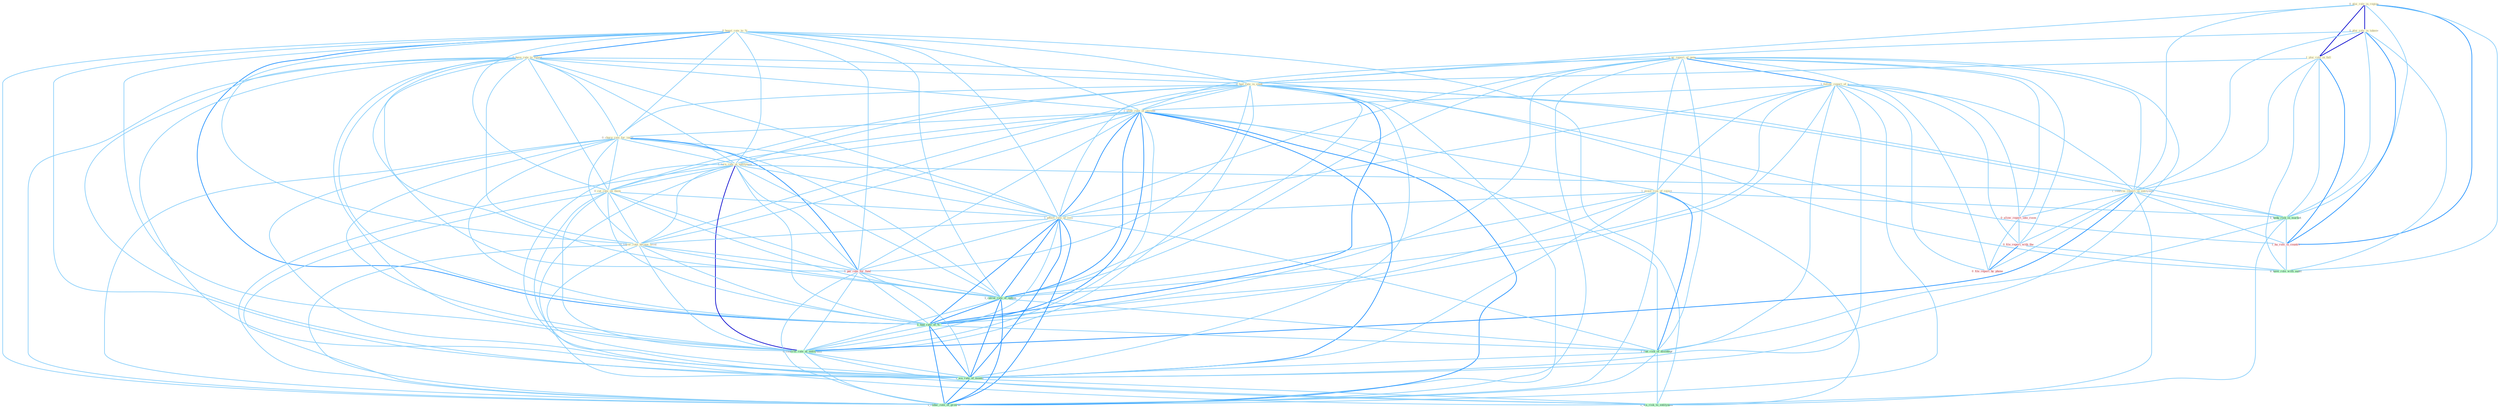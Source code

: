 Graph G{ 
    node
    [shape=polygon,style=filled,width=.5,height=.06,color="#BDFCC9",fixedsize=true,fontsize=4,
    fontcolor="#2f4f4f"];
    {node
    [color="#ffffe0", fontcolor="#8b7d6b"] "0_boost_rate_to_% " "0_plai_role_in_region " "0_have_rate_to_extent " "1_ar_report_of_gene " "0_plai_role_in_takeov " "1_plai_role_in_fall " "1_follow_report_of_a " "0_had_rate_in_studi " "1_slow_rate_of_increas " "0_charg_rate_for_insur " "1_turn_rate_at_entitynam " "1_avoid_risk_of_reject " "0_cut_rate_on_them " "1_confirm_report_in_entitynam " "1_affect_rate_of_issu " "0_lower_rate_becaus_level "}
{node [color="#fff0f5", fontcolor="#b22222"] "1_pai_rate_for_fund " "0_allow_report_into_room " "1_ha_role_in_countri " "0_file_report_with_the " "0_file_report_by_phone "}
edge [color="#B0E2FF"];

	"0_boost_rate_to_% " -- "0_have_rate_to_extent " [w="2", color="#1e90ff" , len=0.8];
	"0_boost_rate_to_% " -- "0_had_rate_in_studi " [w="1", color="#87cefa" ];
	"0_boost_rate_to_% " -- "1_slow_rate_of_increas " [w="1", color="#87cefa" ];
	"0_boost_rate_to_% " -- "0_charg_rate_for_insur " [w="1", color="#87cefa" ];
	"0_boost_rate_to_% " -- "1_turn_rate_at_entitynam " [w="1", color="#87cefa" ];
	"0_boost_rate_to_% " -- "0_cut_rate_on_them " [w="1", color="#87cefa" ];
	"0_boost_rate_to_% " -- "1_affect_rate_of_issu " [w="1", color="#87cefa" ];
	"0_boost_rate_to_% " -- "0_lower_rate_becaus_level " [w="1", color="#87cefa" ];
	"0_boost_rate_to_% " -- "1_pai_rate_for_fund " [w="1", color="#87cefa" ];
	"0_boost_rate_to_% " -- "1_calcul_rate_of_option " [w="1", color="#87cefa" ];
	"0_boost_rate_to_% " -- "1_had_rate_of_% " [w="2", color="#1e90ff" , len=0.8];
	"0_boost_rate_to_% " -- "0_confirm_rate_at_entitynam " [w="1", color="#87cefa" ];
	"0_boost_rate_to_% " -- "1_wa_rate_of_month " [w="1", color="#87cefa" ];
	"0_boost_rate_to_% " -- "1_wa_risk_to_entitynam " [w="1", color="#87cefa" ];
	"0_boost_rate_to_% " -- "1_reduc_rate_of_growth " [w="1", color="#87cefa" ];
	"0_plai_role_in_region " -- "0_plai_role_in_takeov " [w="3", color="#0000cd" , len=0.6];
	"0_plai_role_in_region " -- "1_plai_role_in_fall " [w="3", color="#0000cd" , len=0.6];
	"0_plai_role_in_region " -- "0_had_rate_in_studi " [w="1", color="#87cefa" ];
	"0_plai_role_in_region " -- "1_confirm_report_in_entitynam " [w="1", color="#87cefa" ];
	"0_plai_role_in_region " -- "1_hedg_risk_in_market " [w="1", color="#87cefa" ];
	"0_plai_role_in_region " -- "1_ha_role_in_countri " [w="2", color="#1e90ff" , len=0.8];
	"0_plai_role_in_region " -- "0_have_role_with_audit " [w="1", color="#87cefa" ];
	"0_have_rate_to_extent " -- "0_had_rate_in_studi " [w="1", color="#87cefa" ];
	"0_have_rate_to_extent " -- "1_slow_rate_of_increas " [w="1", color="#87cefa" ];
	"0_have_rate_to_extent " -- "0_charg_rate_for_insur " [w="1", color="#87cefa" ];
	"0_have_rate_to_extent " -- "1_turn_rate_at_entitynam " [w="1", color="#87cefa" ];
	"0_have_rate_to_extent " -- "0_cut_rate_on_them " [w="1", color="#87cefa" ];
	"0_have_rate_to_extent " -- "1_affect_rate_of_issu " [w="1", color="#87cefa" ];
	"0_have_rate_to_extent " -- "0_lower_rate_becaus_level " [w="1", color="#87cefa" ];
	"0_have_rate_to_extent " -- "1_pai_rate_for_fund " [w="1", color="#87cefa" ];
	"0_have_rate_to_extent " -- "1_calcul_rate_of_option " [w="1", color="#87cefa" ];
	"0_have_rate_to_extent " -- "1_had_rate_of_% " [w="1", color="#87cefa" ];
	"0_have_rate_to_extent " -- "0_confirm_rate_at_entitynam " [w="1", color="#87cefa" ];
	"0_have_rate_to_extent " -- "0_have_role_with_audit " [w="1", color="#87cefa" ];
	"0_have_rate_to_extent " -- "1_wa_rate_of_month " [w="1", color="#87cefa" ];
	"0_have_rate_to_extent " -- "1_wa_risk_to_entitynam " [w="1", color="#87cefa" ];
	"0_have_rate_to_extent " -- "1_reduc_rate_of_growth " [w="1", color="#87cefa" ];
	"1_ar_report_of_gene " -- "1_follow_report_of_a " [w="2", color="#1e90ff" , len=0.8];
	"1_ar_report_of_gene " -- "1_slow_rate_of_increas " [w="1", color="#87cefa" ];
	"1_ar_report_of_gene " -- "1_avoid_risk_of_reject " [w="1", color="#87cefa" ];
	"1_ar_report_of_gene " -- "1_confirm_report_in_entitynam " [w="1", color="#87cefa" ];
	"1_ar_report_of_gene " -- "1_affect_rate_of_issu " [w="1", color="#87cefa" ];
	"1_ar_report_of_gene " -- "0_allow_report_into_room " [w="1", color="#87cefa" ];
	"1_ar_report_of_gene " -- "0_file_report_with_the " [w="1", color="#87cefa" ];
	"1_ar_report_of_gene " -- "1_calcul_rate_of_option " [w="1", color="#87cefa" ];
	"1_ar_report_of_gene " -- "1_had_rate_of_% " [w="1", color="#87cefa" ];
	"1_ar_report_of_gene " -- "0_file_report_by_phone " [w="1", color="#87cefa" ];
	"1_ar_report_of_gene " -- "1_run_risk_of_disintegr " [w="1", color="#87cefa" ];
	"1_ar_report_of_gene " -- "1_wa_rate_of_month " [w="1", color="#87cefa" ];
	"1_ar_report_of_gene " -- "1_reduc_rate_of_growth " [w="1", color="#87cefa" ];
	"0_plai_role_in_takeov " -- "1_plai_role_in_fall " [w="3", color="#0000cd" , len=0.6];
	"0_plai_role_in_takeov " -- "0_had_rate_in_studi " [w="1", color="#87cefa" ];
	"0_plai_role_in_takeov " -- "1_confirm_report_in_entitynam " [w="1", color="#87cefa" ];
	"0_plai_role_in_takeov " -- "1_hedg_risk_in_market " [w="1", color="#87cefa" ];
	"0_plai_role_in_takeov " -- "1_ha_role_in_countri " [w="2", color="#1e90ff" , len=0.8];
	"0_plai_role_in_takeov " -- "0_have_role_with_audit " [w="1", color="#87cefa" ];
	"1_plai_role_in_fall " -- "0_had_rate_in_studi " [w="1", color="#87cefa" ];
	"1_plai_role_in_fall " -- "1_confirm_report_in_entitynam " [w="1", color="#87cefa" ];
	"1_plai_role_in_fall " -- "1_hedg_risk_in_market " [w="1", color="#87cefa" ];
	"1_plai_role_in_fall " -- "1_ha_role_in_countri " [w="2", color="#1e90ff" , len=0.8];
	"1_plai_role_in_fall " -- "0_have_role_with_audit " [w="1", color="#87cefa" ];
	"1_follow_report_of_a " -- "1_slow_rate_of_increas " [w="1", color="#87cefa" ];
	"1_follow_report_of_a " -- "1_avoid_risk_of_reject " [w="1", color="#87cefa" ];
	"1_follow_report_of_a " -- "1_confirm_report_in_entitynam " [w="1", color="#87cefa" ];
	"1_follow_report_of_a " -- "1_affect_rate_of_issu " [w="1", color="#87cefa" ];
	"1_follow_report_of_a " -- "0_allow_report_into_room " [w="1", color="#87cefa" ];
	"1_follow_report_of_a " -- "0_file_report_with_the " [w="1", color="#87cefa" ];
	"1_follow_report_of_a " -- "1_calcul_rate_of_option " [w="1", color="#87cefa" ];
	"1_follow_report_of_a " -- "1_had_rate_of_% " [w="1", color="#87cefa" ];
	"1_follow_report_of_a " -- "0_file_report_by_phone " [w="1", color="#87cefa" ];
	"1_follow_report_of_a " -- "1_run_risk_of_disintegr " [w="1", color="#87cefa" ];
	"1_follow_report_of_a " -- "1_wa_rate_of_month " [w="1", color="#87cefa" ];
	"1_follow_report_of_a " -- "1_reduc_rate_of_growth " [w="1", color="#87cefa" ];
	"0_had_rate_in_studi " -- "1_slow_rate_of_increas " [w="1", color="#87cefa" ];
	"0_had_rate_in_studi " -- "0_charg_rate_for_insur " [w="1", color="#87cefa" ];
	"0_had_rate_in_studi " -- "1_turn_rate_at_entitynam " [w="1", color="#87cefa" ];
	"0_had_rate_in_studi " -- "0_cut_rate_on_them " [w="1", color="#87cefa" ];
	"0_had_rate_in_studi " -- "1_confirm_report_in_entitynam " [w="1", color="#87cefa" ];
	"0_had_rate_in_studi " -- "1_affect_rate_of_issu " [w="1", color="#87cefa" ];
	"0_had_rate_in_studi " -- "0_lower_rate_becaus_level " [w="1", color="#87cefa" ];
	"0_had_rate_in_studi " -- "1_pai_rate_for_fund " [w="1", color="#87cefa" ];
	"0_had_rate_in_studi " -- "1_hedg_risk_in_market " [w="1", color="#87cefa" ];
	"0_had_rate_in_studi " -- "1_ha_role_in_countri " [w="1", color="#87cefa" ];
	"0_had_rate_in_studi " -- "1_calcul_rate_of_option " [w="1", color="#87cefa" ];
	"0_had_rate_in_studi " -- "1_had_rate_of_% " [w="2", color="#1e90ff" , len=0.8];
	"0_had_rate_in_studi " -- "0_confirm_rate_at_entitynam " [w="1", color="#87cefa" ];
	"0_had_rate_in_studi " -- "1_wa_rate_of_month " [w="1", color="#87cefa" ];
	"0_had_rate_in_studi " -- "1_reduc_rate_of_growth " [w="1", color="#87cefa" ];
	"1_slow_rate_of_increas " -- "0_charg_rate_for_insur " [w="1", color="#87cefa" ];
	"1_slow_rate_of_increas " -- "1_turn_rate_at_entitynam " [w="1", color="#87cefa" ];
	"1_slow_rate_of_increas " -- "1_avoid_risk_of_reject " [w="1", color="#87cefa" ];
	"1_slow_rate_of_increas " -- "0_cut_rate_on_them " [w="1", color="#87cefa" ];
	"1_slow_rate_of_increas " -- "1_affect_rate_of_issu " [w="2", color="#1e90ff" , len=0.8];
	"1_slow_rate_of_increas " -- "0_lower_rate_becaus_level " [w="1", color="#87cefa" ];
	"1_slow_rate_of_increas " -- "1_pai_rate_for_fund " [w="1", color="#87cefa" ];
	"1_slow_rate_of_increas " -- "1_calcul_rate_of_option " [w="2", color="#1e90ff" , len=0.8];
	"1_slow_rate_of_increas " -- "1_had_rate_of_% " [w="2", color="#1e90ff" , len=0.8];
	"1_slow_rate_of_increas " -- "0_confirm_rate_at_entitynam " [w="1", color="#87cefa" ];
	"1_slow_rate_of_increas " -- "1_run_risk_of_disintegr " [w="1", color="#87cefa" ];
	"1_slow_rate_of_increas " -- "1_wa_rate_of_month " [w="2", color="#1e90ff" , len=0.8];
	"1_slow_rate_of_increas " -- "1_reduc_rate_of_growth " [w="2", color="#1e90ff" , len=0.8];
	"0_charg_rate_for_insur " -- "1_turn_rate_at_entitynam " [w="1", color="#87cefa" ];
	"0_charg_rate_for_insur " -- "0_cut_rate_on_them " [w="1", color="#87cefa" ];
	"0_charg_rate_for_insur " -- "1_affect_rate_of_issu " [w="1", color="#87cefa" ];
	"0_charg_rate_for_insur " -- "0_lower_rate_becaus_level " [w="1", color="#87cefa" ];
	"0_charg_rate_for_insur " -- "1_pai_rate_for_fund " [w="2", color="#1e90ff" , len=0.8];
	"0_charg_rate_for_insur " -- "1_calcul_rate_of_option " [w="1", color="#87cefa" ];
	"0_charg_rate_for_insur " -- "1_had_rate_of_% " [w="1", color="#87cefa" ];
	"0_charg_rate_for_insur " -- "0_confirm_rate_at_entitynam " [w="1", color="#87cefa" ];
	"0_charg_rate_for_insur " -- "1_wa_rate_of_month " [w="1", color="#87cefa" ];
	"0_charg_rate_for_insur " -- "1_reduc_rate_of_growth " [w="1", color="#87cefa" ];
	"1_turn_rate_at_entitynam " -- "0_cut_rate_on_them " [w="1", color="#87cefa" ];
	"1_turn_rate_at_entitynam " -- "1_confirm_report_in_entitynam " [w="1", color="#87cefa" ];
	"1_turn_rate_at_entitynam " -- "1_affect_rate_of_issu " [w="1", color="#87cefa" ];
	"1_turn_rate_at_entitynam " -- "0_lower_rate_becaus_level " [w="1", color="#87cefa" ];
	"1_turn_rate_at_entitynam " -- "1_pai_rate_for_fund " [w="1", color="#87cefa" ];
	"1_turn_rate_at_entitynam " -- "1_calcul_rate_of_option " [w="1", color="#87cefa" ];
	"1_turn_rate_at_entitynam " -- "1_had_rate_of_% " [w="1", color="#87cefa" ];
	"1_turn_rate_at_entitynam " -- "0_confirm_rate_at_entitynam " [w="3", color="#0000cd" , len=0.6];
	"1_turn_rate_at_entitynam " -- "1_wa_rate_of_month " [w="1", color="#87cefa" ];
	"1_turn_rate_at_entitynam " -- "1_wa_risk_to_entitynam " [w="1", color="#87cefa" ];
	"1_turn_rate_at_entitynam " -- "1_reduc_rate_of_growth " [w="1", color="#87cefa" ];
	"1_avoid_risk_of_reject " -- "1_affect_rate_of_issu " [w="1", color="#87cefa" ];
	"1_avoid_risk_of_reject " -- "1_hedg_risk_in_market " [w="1", color="#87cefa" ];
	"1_avoid_risk_of_reject " -- "1_calcul_rate_of_option " [w="1", color="#87cefa" ];
	"1_avoid_risk_of_reject " -- "1_had_rate_of_% " [w="1", color="#87cefa" ];
	"1_avoid_risk_of_reject " -- "1_run_risk_of_disintegr " [w="2", color="#1e90ff" , len=0.8];
	"1_avoid_risk_of_reject " -- "1_wa_rate_of_month " [w="1", color="#87cefa" ];
	"1_avoid_risk_of_reject " -- "1_wa_risk_to_entitynam " [w="1", color="#87cefa" ];
	"1_avoid_risk_of_reject " -- "1_reduc_rate_of_growth " [w="1", color="#87cefa" ];
	"0_cut_rate_on_them " -- "1_affect_rate_of_issu " [w="1", color="#87cefa" ];
	"0_cut_rate_on_them " -- "0_lower_rate_becaus_level " [w="1", color="#87cefa" ];
	"0_cut_rate_on_them " -- "1_pai_rate_for_fund " [w="1", color="#87cefa" ];
	"0_cut_rate_on_them " -- "1_calcul_rate_of_option " [w="1", color="#87cefa" ];
	"0_cut_rate_on_them " -- "1_had_rate_of_% " [w="1", color="#87cefa" ];
	"0_cut_rate_on_them " -- "0_confirm_rate_at_entitynam " [w="1", color="#87cefa" ];
	"0_cut_rate_on_them " -- "1_wa_rate_of_month " [w="1", color="#87cefa" ];
	"0_cut_rate_on_them " -- "1_reduc_rate_of_growth " [w="1", color="#87cefa" ];
	"1_confirm_report_in_entitynam " -- "0_allow_report_into_room " [w="1", color="#87cefa" ];
	"1_confirm_report_in_entitynam " -- "1_hedg_risk_in_market " [w="1", color="#87cefa" ];
	"1_confirm_report_in_entitynam " -- "1_ha_role_in_countri " [w="1", color="#87cefa" ];
	"1_confirm_report_in_entitynam " -- "0_file_report_with_the " [w="1", color="#87cefa" ];
	"1_confirm_report_in_entitynam " -- "0_confirm_rate_at_entitynam " [w="2", color="#1e90ff" , len=0.8];
	"1_confirm_report_in_entitynam " -- "0_file_report_by_phone " [w="1", color="#87cefa" ];
	"1_confirm_report_in_entitynam " -- "1_wa_risk_to_entitynam " [w="1", color="#87cefa" ];
	"1_affect_rate_of_issu " -- "0_lower_rate_becaus_level " [w="1", color="#87cefa" ];
	"1_affect_rate_of_issu " -- "1_pai_rate_for_fund " [w="1", color="#87cefa" ];
	"1_affect_rate_of_issu " -- "1_calcul_rate_of_option " [w="2", color="#1e90ff" , len=0.8];
	"1_affect_rate_of_issu " -- "1_had_rate_of_% " [w="2", color="#1e90ff" , len=0.8];
	"1_affect_rate_of_issu " -- "0_confirm_rate_at_entitynam " [w="1", color="#87cefa" ];
	"1_affect_rate_of_issu " -- "1_run_risk_of_disintegr " [w="1", color="#87cefa" ];
	"1_affect_rate_of_issu " -- "1_wa_rate_of_month " [w="2", color="#1e90ff" , len=0.8];
	"1_affect_rate_of_issu " -- "1_reduc_rate_of_growth " [w="2", color="#1e90ff" , len=0.8];
	"0_lower_rate_becaus_level " -- "1_pai_rate_for_fund " [w="1", color="#87cefa" ];
	"0_lower_rate_becaus_level " -- "1_calcul_rate_of_option " [w="1", color="#87cefa" ];
	"0_lower_rate_becaus_level " -- "1_had_rate_of_% " [w="1", color="#87cefa" ];
	"0_lower_rate_becaus_level " -- "0_confirm_rate_at_entitynam " [w="1", color="#87cefa" ];
	"0_lower_rate_becaus_level " -- "1_wa_rate_of_month " [w="1", color="#87cefa" ];
	"0_lower_rate_becaus_level " -- "1_reduc_rate_of_growth " [w="1", color="#87cefa" ];
	"1_pai_rate_for_fund " -- "1_calcul_rate_of_option " [w="1", color="#87cefa" ];
	"1_pai_rate_for_fund " -- "1_had_rate_of_% " [w="1", color="#87cefa" ];
	"1_pai_rate_for_fund " -- "0_confirm_rate_at_entitynam " [w="1", color="#87cefa" ];
	"1_pai_rate_for_fund " -- "1_wa_rate_of_month " [w="1", color="#87cefa" ];
	"1_pai_rate_for_fund " -- "1_reduc_rate_of_growth " [w="1", color="#87cefa" ];
	"0_allow_report_into_room " -- "0_file_report_with_the " [w="1", color="#87cefa" ];
	"0_allow_report_into_room " -- "0_file_report_by_phone " [w="1", color="#87cefa" ];
	"1_hedg_risk_in_market " -- "1_ha_role_in_countri " [w="1", color="#87cefa" ];
	"1_hedg_risk_in_market " -- "1_run_risk_of_disintegr " [w="1", color="#87cefa" ];
	"1_hedg_risk_in_market " -- "1_wa_risk_to_entitynam " [w="1", color="#87cefa" ];
	"1_ha_role_in_countri " -- "0_have_role_with_audit " [w="1", color="#87cefa" ];
	"0_file_report_with_the " -- "0_file_report_by_phone " [w="2", color="#1e90ff" , len=0.8];
	"0_file_report_with_the " -- "0_have_role_with_audit " [w="1", color="#87cefa" ];
	"1_calcul_rate_of_option " -- "1_had_rate_of_% " [w="2", color="#1e90ff" , len=0.8];
	"1_calcul_rate_of_option " -- "0_confirm_rate_at_entitynam " [w="1", color="#87cefa" ];
	"1_calcul_rate_of_option " -- "1_run_risk_of_disintegr " [w="1", color="#87cefa" ];
	"1_calcul_rate_of_option " -- "1_wa_rate_of_month " [w="2", color="#1e90ff" , len=0.8];
	"1_calcul_rate_of_option " -- "1_reduc_rate_of_growth " [w="2", color="#1e90ff" , len=0.8];
	"1_had_rate_of_% " -- "0_confirm_rate_at_entitynam " [w="1", color="#87cefa" ];
	"1_had_rate_of_% " -- "1_run_risk_of_disintegr " [w="1", color="#87cefa" ];
	"1_had_rate_of_% " -- "1_wa_rate_of_month " [w="2", color="#1e90ff" , len=0.8];
	"1_had_rate_of_% " -- "1_reduc_rate_of_growth " [w="2", color="#1e90ff" , len=0.8];
	"0_confirm_rate_at_entitynam " -- "1_wa_rate_of_month " [w="1", color="#87cefa" ];
	"0_confirm_rate_at_entitynam " -- "1_wa_risk_to_entitynam " [w="1", color="#87cefa" ];
	"0_confirm_rate_at_entitynam " -- "1_reduc_rate_of_growth " [w="1", color="#87cefa" ];
	"1_run_risk_of_disintegr " -- "1_wa_rate_of_month " [w="1", color="#87cefa" ];
	"1_run_risk_of_disintegr " -- "1_wa_risk_to_entitynam " [w="1", color="#87cefa" ];
	"1_run_risk_of_disintegr " -- "1_reduc_rate_of_growth " [w="1", color="#87cefa" ];
	"1_wa_rate_of_month " -- "1_wa_risk_to_entitynam " [w="1", color="#87cefa" ];
	"1_wa_rate_of_month " -- "1_reduc_rate_of_growth " [w="2", color="#1e90ff" , len=0.8];
}